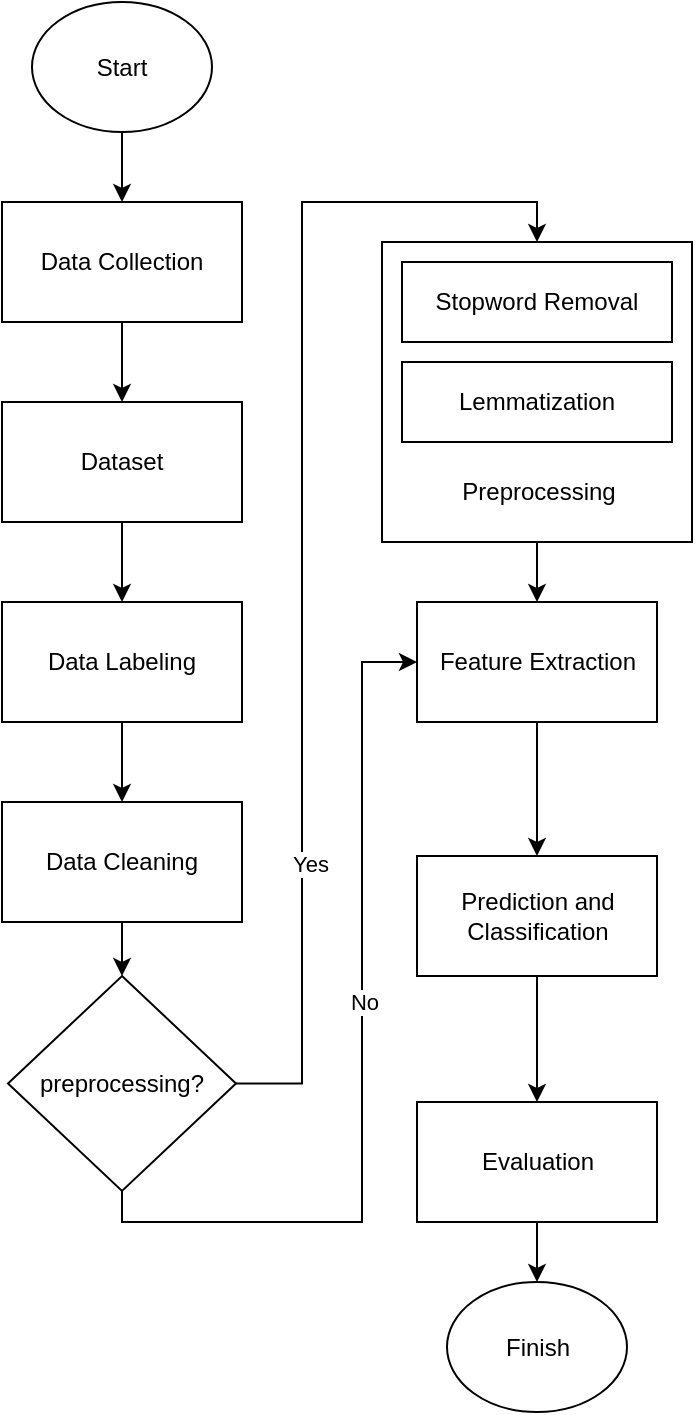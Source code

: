 <mxfile version="26.2.14">
  <diagram name="Halaman-1" id="EO8M5acR98Tv6OP4zz49">
    <mxGraphModel dx="1773" dy="2174" grid="1" gridSize="10" guides="1" tooltips="1" connect="1" arrows="1" fold="1" page="1" pageScale="1" pageWidth="827" pageHeight="1169" math="0" shadow="0">
      <root>
        <mxCell id="0" />
        <mxCell id="1" parent="0" />
        <mxCell id="95U1aUTwDA3ZDBjEYCyH-8" style="edgeStyle=orthogonalEdgeStyle;rounded=0;orthogonalLoop=1;jettySize=auto;html=1;entryX=0.5;entryY=0;entryDx=0;entryDy=0;" edge="1" parent="1" source="5ZPLBMI4b5httvobRTlc-1" target="95U1aUTwDA3ZDBjEYCyH-7">
          <mxGeometry relative="1" as="geometry" />
        </mxCell>
        <mxCell id="5ZPLBMI4b5httvobRTlc-1" value="Start" style="ellipse;whiteSpace=wrap;html=1;" parent="1" vertex="1">
          <mxGeometry x="255" y="-10" width="90" height="65" as="geometry" />
        </mxCell>
        <mxCell id="95U1aUTwDA3ZDBjEYCyH-12" style="edgeStyle=orthogonalEdgeStyle;rounded=0;orthogonalLoop=1;jettySize=auto;html=1;entryX=0.5;entryY=0;entryDx=0;entryDy=0;" edge="1" parent="1" source="5ZPLBMI4b5httvobRTlc-2" target="95U1aUTwDA3ZDBjEYCyH-11">
          <mxGeometry relative="1" as="geometry" />
        </mxCell>
        <mxCell id="5ZPLBMI4b5httvobRTlc-2" value="Dataset" style="rounded=0;whiteSpace=wrap;html=1;" parent="1" vertex="1">
          <mxGeometry x="240" y="190" width="120" height="60" as="geometry" />
        </mxCell>
        <mxCell id="95U1aUTwDA3ZDBjEYCyH-36" style="edgeStyle=orthogonalEdgeStyle;rounded=0;orthogonalLoop=1;jettySize=auto;html=1;entryX=0.5;entryY=0;entryDx=0;entryDy=0;" edge="1" parent="1" source="5ZPLBMI4b5httvobRTlc-4" target="5ZPLBMI4b5httvobRTlc-18">
          <mxGeometry relative="1" as="geometry" />
        </mxCell>
        <mxCell id="5ZPLBMI4b5httvobRTlc-4" value="Feature Extraction" style="rounded=0;whiteSpace=wrap;html=1;" parent="1" vertex="1">
          <mxGeometry x="447.5" y="290" width="120" height="60" as="geometry" />
        </mxCell>
        <mxCell id="95U1aUTwDA3ZDBjEYCyH-37" style="edgeStyle=orthogonalEdgeStyle;rounded=0;orthogonalLoop=1;jettySize=auto;html=1;entryX=0.5;entryY=0;entryDx=0;entryDy=0;" edge="1" parent="1" source="5ZPLBMI4b5httvobRTlc-18" target="5ZPLBMI4b5httvobRTlc-21">
          <mxGeometry relative="1" as="geometry" />
        </mxCell>
        <mxCell id="5ZPLBMI4b5httvobRTlc-18" value="Prediction and Classification" style="rounded=0;whiteSpace=wrap;html=1;" parent="1" vertex="1">
          <mxGeometry x="447.5" y="417" width="120" height="60" as="geometry" />
        </mxCell>
        <mxCell id="95U1aUTwDA3ZDBjEYCyH-38" style="edgeStyle=orthogonalEdgeStyle;rounded=0;orthogonalLoop=1;jettySize=auto;html=1;entryX=0.5;entryY=0;entryDx=0;entryDy=0;" edge="1" parent="1" source="5ZPLBMI4b5httvobRTlc-21" target="5ZPLBMI4b5httvobRTlc-25">
          <mxGeometry relative="1" as="geometry" />
        </mxCell>
        <mxCell id="5ZPLBMI4b5httvobRTlc-21" value="Evaluation" style="rounded=0;whiteSpace=wrap;html=1;" parent="1" vertex="1">
          <mxGeometry x="447.5" y="540" width="120" height="60" as="geometry" />
        </mxCell>
        <mxCell id="5ZPLBMI4b5httvobRTlc-25" value="Finish" style="ellipse;whiteSpace=wrap;html=1;" parent="1" vertex="1">
          <mxGeometry x="462.5" y="630" width="90" height="65" as="geometry" />
        </mxCell>
        <mxCell id="95U1aUTwDA3ZDBjEYCyH-5" style="edgeStyle=orthogonalEdgeStyle;rounded=0;orthogonalLoop=1;jettySize=auto;html=1;entryX=0;entryY=0.5;entryDx=0;entryDy=0;exitX=0.5;exitY=1;exitDx=0;exitDy=0;" edge="1" parent="1" source="95U1aUTwDA3ZDBjEYCyH-2" target="5ZPLBMI4b5httvobRTlc-4">
          <mxGeometry relative="1" as="geometry">
            <Array as="points">
              <mxPoint x="300" y="600" />
              <mxPoint x="420" y="600" />
              <mxPoint x="420" y="320" />
            </Array>
          </mxGeometry>
        </mxCell>
        <mxCell id="95U1aUTwDA3ZDBjEYCyH-31" value="No" style="edgeLabel;html=1;align=center;verticalAlign=middle;resizable=0;points=[];" vertex="1" connectable="0" parent="95U1aUTwDA3ZDBjEYCyH-5">
          <mxGeometry x="-0.924" relative="1" as="geometry">
            <mxPoint x="119" y="-110" as="offset" />
          </mxGeometry>
        </mxCell>
        <mxCell id="95U1aUTwDA3ZDBjEYCyH-20" style="edgeStyle=orthogonalEdgeStyle;rounded=0;orthogonalLoop=1;jettySize=auto;html=1;entryX=0.5;entryY=0;entryDx=0;entryDy=0;exitX=1;exitY=0.5;exitDx=0;exitDy=0;" edge="1" parent="1" source="95U1aUTwDA3ZDBjEYCyH-2" target="5ZPLBMI4b5httvobRTlc-3">
          <mxGeometry relative="1" as="geometry">
            <Array as="points">
              <mxPoint x="390" y="531" />
              <mxPoint x="390" y="90" />
              <mxPoint x="507" y="90" />
            </Array>
          </mxGeometry>
        </mxCell>
        <mxCell id="95U1aUTwDA3ZDBjEYCyH-21" value="Yes" style="edgeLabel;html=1;align=center;verticalAlign=middle;resizable=0;points=[];" vertex="1" connectable="0" parent="95U1aUTwDA3ZDBjEYCyH-20">
          <mxGeometry x="-0.51" y="-2" relative="1" as="geometry">
            <mxPoint x="2" y="7" as="offset" />
          </mxGeometry>
        </mxCell>
        <mxCell id="95U1aUTwDA3ZDBjEYCyH-2" value="pre&lt;span style=&quot;background-color: transparent; color: light-dark(rgb(0, 0, 0), rgb(255, 255, 255));&quot;&gt;processing?&lt;/span&gt;" style="rhombus;whiteSpace=wrap;html=1;" vertex="1" parent="1">
          <mxGeometry x="243" y="477" width="114" height="107.5" as="geometry" />
        </mxCell>
        <mxCell id="95U1aUTwDA3ZDBjEYCyH-9" style="edgeStyle=orthogonalEdgeStyle;rounded=0;orthogonalLoop=1;jettySize=auto;html=1;entryX=0.5;entryY=0;entryDx=0;entryDy=0;" edge="1" parent="1" source="95U1aUTwDA3ZDBjEYCyH-7" target="5ZPLBMI4b5httvobRTlc-2">
          <mxGeometry relative="1" as="geometry" />
        </mxCell>
        <mxCell id="95U1aUTwDA3ZDBjEYCyH-7" value="Data Collection" style="rounded=0;whiteSpace=wrap;html=1;" vertex="1" parent="1">
          <mxGeometry x="240" y="90" width="120" height="60" as="geometry" />
        </mxCell>
        <mxCell id="95U1aUTwDA3ZDBjEYCyH-27" style="edgeStyle=orthogonalEdgeStyle;rounded=0;orthogonalLoop=1;jettySize=auto;html=1;entryX=0.5;entryY=0;entryDx=0;entryDy=0;" edge="1" parent="1" source="95U1aUTwDA3ZDBjEYCyH-11" target="95U1aUTwDA3ZDBjEYCyH-25">
          <mxGeometry relative="1" as="geometry" />
        </mxCell>
        <mxCell id="95U1aUTwDA3ZDBjEYCyH-11" value="Data Labeling" style="rounded=0;whiteSpace=wrap;html=1;" vertex="1" parent="1">
          <mxGeometry x="240" y="290" width="120" height="60" as="geometry" />
        </mxCell>
        <mxCell id="95U1aUTwDA3ZDBjEYCyH-19" value="" style="group" vertex="1" connectable="0" parent="1">
          <mxGeometry x="430" y="110" width="155" height="150" as="geometry" />
        </mxCell>
        <mxCell id="5ZPLBMI4b5httvobRTlc-3" value="" style="rounded=0;whiteSpace=wrap;html=1;" parent="95U1aUTwDA3ZDBjEYCyH-19" vertex="1">
          <mxGeometry width="155" height="150" as="geometry" />
        </mxCell>
        <mxCell id="95U1aUTwDA3ZDBjEYCyH-15" value="Stopword Removal" style="rounded=0;whiteSpace=wrap;html=1;" vertex="1" parent="95U1aUTwDA3ZDBjEYCyH-19">
          <mxGeometry x="10" y="10" width="135" height="40" as="geometry" />
        </mxCell>
        <mxCell id="95U1aUTwDA3ZDBjEYCyH-16" value="Lemmatization" style="rounded=0;whiteSpace=wrap;html=1;" vertex="1" parent="95U1aUTwDA3ZDBjEYCyH-19">
          <mxGeometry x="10" y="60" width="135" height="40" as="geometry" />
        </mxCell>
        <mxCell id="95U1aUTwDA3ZDBjEYCyH-24" value="&lt;span style=&quot;text-wrap-mode: wrap;&quot;&gt;Pre&lt;/span&gt;&lt;span style=&quot;color: light-dark(rgb(0, 0, 0), rgb(255, 255, 255)); text-wrap-mode: wrap; background-color: transparent;&quot;&gt;processing&lt;/span&gt;" style="text;html=1;align=center;verticalAlign=middle;resizable=0;points=[];autosize=1;strokeColor=none;fillColor=none;" vertex="1" parent="95U1aUTwDA3ZDBjEYCyH-19">
          <mxGeometry x="27.5" y="110" width="100" height="30" as="geometry" />
        </mxCell>
        <mxCell id="95U1aUTwDA3ZDBjEYCyH-28" style="edgeStyle=orthogonalEdgeStyle;rounded=0;orthogonalLoop=1;jettySize=auto;html=1;entryX=0.5;entryY=0;entryDx=0;entryDy=0;" edge="1" parent="1" source="95U1aUTwDA3ZDBjEYCyH-25" target="95U1aUTwDA3ZDBjEYCyH-2">
          <mxGeometry relative="1" as="geometry" />
        </mxCell>
        <mxCell id="95U1aUTwDA3ZDBjEYCyH-25" value="Data Cleaning" style="rounded=0;whiteSpace=wrap;html=1;" vertex="1" parent="1">
          <mxGeometry x="240" y="390" width="120" height="60" as="geometry" />
        </mxCell>
        <mxCell id="95U1aUTwDA3ZDBjEYCyH-35" style="edgeStyle=orthogonalEdgeStyle;rounded=0;orthogonalLoop=1;jettySize=auto;html=1;entryX=0.5;entryY=0;entryDx=0;entryDy=0;" edge="1" parent="1" source="5ZPLBMI4b5httvobRTlc-3" target="5ZPLBMI4b5httvobRTlc-4">
          <mxGeometry relative="1" as="geometry" />
        </mxCell>
      </root>
    </mxGraphModel>
  </diagram>
</mxfile>
